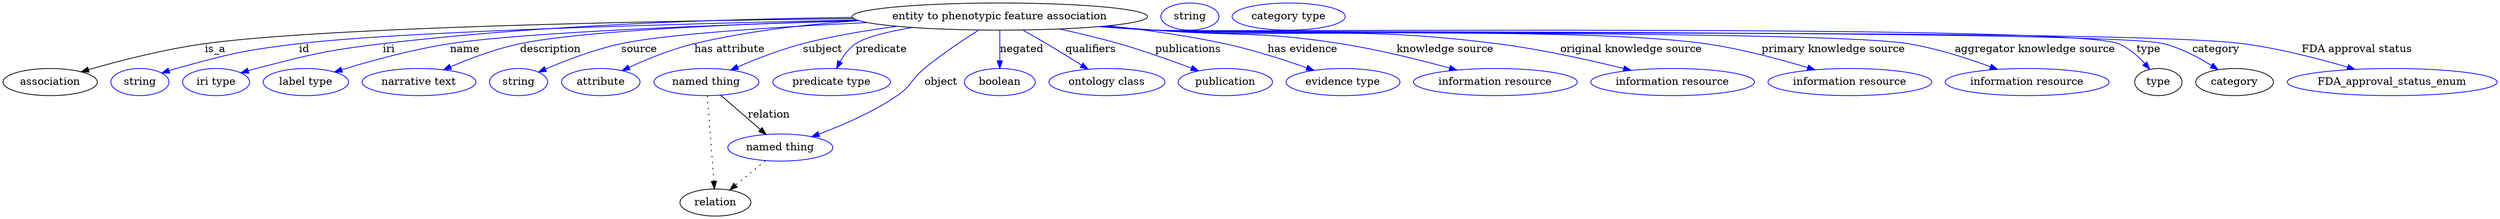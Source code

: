 digraph {
	graph [bb="0,0,3303.5,283"];
	node [label="\N"];
	"entity to phenotypic feature association"	[height=0.5,
		label="entity to phenotypic feature association",
		pos="1320.4,265",
		width=5.4342];
	association	[height=0.5,
		pos="62.394,178",
		width=1.7332];
	"entity to phenotypic feature association" -> association	[label=is_a,
		lp="281.39,221.5",
		pos="e,103.53,191.69 1126.7,262.33 869.13,259.29 427.66,250.97 267.39,229 214.08,221.69 154.46,206.31 113.32,194.52"];
	id	[color=blue,
		height=0.5,
		label=string,
		pos="181.39,178",
		width=1.0652];
	"entity to phenotypic feature association" -> id	[color=blue,
		label=id,
		lp="399.39,221.5",
		pos="e,210.38,190 1130.7,260.47 901.66,255.58 530.07,245.42 392.39,229 319,220.25 300.63,215.72 229.39,196 226.28,195.14 223.09,194.18 \
219.89,193.16",
		style=solid];
	iri	[color=blue,
		height=0.5,
		label="iri type",
		pos="282.39,178",
		width=1.2277];
	"entity to phenotypic feature association" -> iri	[color=blue,
		label=iri,
		lp="511.39,221.5",
		pos="e,315.3,190.21 1124.9,263.9 959.01,261.85 714.86,254.15 503.39,229 427.83,220.01 409.08,214.99 335.39,196 332.02,195.13 328.54,194.17 \
325.05,193.16",
		style=solid];
	name	[color=blue,
		height=0.5,
		label="label type",
		pos="401.39,178",
		width=1.5707];
	"entity to phenotypic feature association" -> name	[color=blue,
		label=name,
		lp="612.39,221.5",
		pos="e,439.32,191.43 1134,259.44 953.44,254.23 692.77,244.38 592.39,229 542.79,221.4 487.45,206.14 449.16,194.46",
		style=solid];
	description	[color=blue,
		height=0.5,
		label="narrative text",
		pos="551.39,178",
		width=2.0943];
	"entity to phenotypic feature association" -> description	[color=blue,
		label=description,
		lp="724.89,221.5",
		pos="e,583.63,194.3 1132.3,259.95 976.12,255.42 766.77,246.32 684.39,229 652.82,222.36 618.79,209.45 593.06,198.42",
		style=solid];
	source	[color=blue,
		height=0.5,
		label=string,
		pos="683.39,178",
		width=1.0652];
	"entity to phenotypic feature association" -> source	[color=blue,
		label=source,
		lp="842.39,221.5",
		pos="e,709.62,191.27 1144.6,257.04 1025.3,251.3 878.71,241.99 818.39,229 783.58,221.5 745.69,206.86 718.94,195.35",
		style=solid];
	"has attribute"	[color=blue,
		height=0.5,
		label=attribute,
		pos="791.39,178",
		width=1.4443];
	"entity to phenotypic feature association" -> "has attribute"	[color=blue,
		label="has attribute",
		lp="962.39,221.5",
		pos="e,819.66,193.22 1134.1,259.49 1064.7,254.79 985.75,245.83 915.39,229 885.3,221.8 852.92,208.54 828.8,197.49",
		style=solid];
	subject	[color=blue,
		height=0.5,
		label="named thing",
		pos="931.39,178",
		width=1.9318];
	"entity to phenotypic feature association" -> subject	[color=blue,
		label=subject,
		lp="1085.4,221.5",
		pos="e,963.57,194.05 1184.4,252.01 1143.8,246.76 1099.5,239.35 1059.4,229 1029.7,221.33 997.6,208.77 972.96,198.16",
		style=solid];
	predicate	[color=blue,
		height=0.5,
		label="predicate type",
		pos="1097.4,178",
		width=2.1665];
	"entity to phenotypic feature association" -> predicate	[color=blue,
		label=predicate,
		lp="1163.4,221.5",
		pos="e,1104,196.02 1204.6,250.48 1172.4,245.05 1142.7,237.93 1129.4,229 1120.6,223.12 1113.8,213.94 1108.7,205.04",
		style=solid];
	object	[color=blue,
		height=0.5,
		label="named thing",
		pos="1029.4,91",
		width=1.9318];
	"entity to phenotypic feature association" -> object	[color=blue,
		label=object,
		lp="1242.4,178",
		pos="e,1071,105.47 1292.7,247.14 1272,234.12 1243.5,215.14 1220.4,196 1203,181.57 1203.1,172.77 1184.4,160 1152.3,138.07 1112,120.64 \
1080.5,108.92",
		style=solid];
	negated	[color=blue,
		height=0.5,
		label=boolean,
		pos="1320.4,178",
		width=1.2999];
	"entity to phenotypic feature association" -> negated	[color=blue,
		label=negated,
		lp="1349.4,221.5",
		pos="e,1320.4,196.18 1320.4,246.8 1320.4,235.16 1320.4,219.55 1320.4,206.24",
		style=solid];
	qualifiers	[color=blue,
		height=0.5,
		label="ontology class",
		pos="1461.4,178",
		width=2.1304];
	"entity to phenotypic feature association" -> qualifiers	[color=blue,
		label=qualifiers,
		lp="1440.9,221.5",
		pos="e,1436.7,195.09 1350.8,247.21 1360.9,241.54 1372.2,235.09 1382.4,229 1397.5,219.98 1413.9,209.64 1427.9,200.72",
		style=solid];
	publications	[color=blue,
		height=0.5,
		label=publication,
		pos="1618.4,178",
		width=1.7332];
	"entity to phenotypic feature association" -> publications	[color=blue,
		label=publications,
		lp="1569.4,221.5",
		pos="e,1583.1,192.98 1399.6,248.48 1425,242.97 1453,236.31 1478.4,229 1510.6,219.71 1546.3,206.96 1573.5,196.66",
		style=solid];
	"has evidence"	[color=blue,
		height=0.5,
		label="evidence type",
		pos="1774.4,178",
		width=2.0943];
	"entity to phenotypic feature association" -> "has evidence"	[color=blue,
		label="has evidence",
		lp="1720.9,221.5",
		pos="e,1735.9,193.53 1463.7,252.7 1512.8,247.36 1567.8,239.72 1617.4,229 1654.6,220.96 1695.6,207.76 1726.3,196.95",
		style=solid];
	"knowledge source"	[color=blue,
		height=0.5,
		label="information resource",
		pos="1976.4,178",
		width=3.015];
	"entity to phenotypic feature association" -> "knowledge source"	[color=blue,
		label="knowledge source",
		lp="1909.9,221.5",
		pos="e,1925.5,193.92 1459.3,252.3 1481.4,250.49 1504,248.67 1525.4,247 1634.7,238.47 1663.1,246.05 1771.4,229 1820.5,221.26 1875.2,207.67 \
1915.8,196.6",
		style=solid];
	"original knowledge source"	[color=blue,
		height=0.5,
		label="information resource",
		pos="2211.4,178",
		width=3.015];
	"entity to phenotypic feature association" -> "original knowledge source"	[color=blue,
		label="original knowledge source",
		lp="2156.4,221.5",
		pos="e,2156.3,193.62 1455.4,251.97 1478.7,250.13 1502.8,248.39 1525.4,247 1726.5,234.67 1778.5,254.23 1978.4,229 2035.8,221.76 2099.9,\
207.53 2146.4,196.09",
		style=solid];
	"primary knowledge source"	[color=blue,
		height=0.5,
		label="information resource",
		pos="2446.4,178",
		width=3.015];
	"entity to phenotypic feature association" -> "primary knowledge source"	[color=blue,
		label="primary knowledge source",
		lp="2424.4,221.5",
		pos="e,2399.7,194.4 1453.7,251.81 1477.6,249.96 1502.2,248.25 1525.4,247 1687.2,238.3 2093.9,251.57 2254.4,229 2300.7,222.48 2352,208.8 \
2389.8,197.39",
		style=solid];
	"aggregator knowledge source"	[color=blue,
		height=0.5,
		label="information resource",
		pos="2681.4,178",
		width=3.015];
	"entity to phenotypic feature association" -> "aggregator knowledge source"	[color=blue,
		label="aggregator knowledge source",
		lp="2691.9,221.5",
		pos="e,2642.2,194.88 1452.9,251.75 1477,249.88 1501.9,248.18 1525.4,247 1636.2,241.41 2413.9,246.92 2523.4,229 2560.9,222.86 2601.8,209.72 \
2632.6,198.46",
		style=solid];
	type	[height=0.5,
		pos="2855.4,178",
		width=0.86659];
	"entity to phenotypic feature association" -> type	[color=blue,
		label=type,
		lp="2842.4,221.5",
		pos="e,2843.9,194.92 1452.6,251.69 1476.8,249.82 1501.9,248.14 1525.4,247 1596.3,243.57 2736.6,255.66 2802.4,229 2815.9,223.52 2828,212.85 \
2837.2,202.77",
		style=solid];
	category	[height=0.5,
		pos="2956.4,178",
		width=1.4263];
	"entity to phenotypic feature association" -> category	[color=blue,
		label=category,
		lp="2931.9,221.5",
		pos="e,2934.5,194.56 1452.4,251.7 1476.6,249.82 1501.8,248.14 1525.4,247 1599.6,243.43 2790.4,247.46 2862.4,229 2885,223.21 2908.1,211 \
2925.8,200.1",
		style=solid];
	"FDA approval status"	[color=blue,
		height=0.5,
		label=FDA_approval_status_enum,
		pos="3164.4,178",
		width=3.8635];
	"entity to phenotypic feature association" -> "FDA approval status"	[color=blue,
		label="FDA approval status",
		lp="3117.9,221.5",
		pos="e,3115.2,194.93 1452.4,251.68 1476.6,249.81 1501.8,248.13 1525.4,247 1685.4,239.37 2808.5,249.85 2967.4,229 3014.4,222.82 3066.4,\
209.34 3105.2,197.93",
		style=solid];
	subject -> object	[label=relation,
		lp="1014.4,134.5",
		pos="e,1010.6,108.34 950.29,160.61 965.2,147.68 986.19,129.47 1002.8,115.07"];
	relation	[height=0.5,
		pos="943.39,18",
		width=1.2999];
	subject -> relation	[pos="e,942.09,36.188 932.7,159.79 934.78,132.48 938.84,78.994 941.31,46.38",
		style=dotted];
	object -> relation	[pos="e,962.35,34.647 1009.4,73.533 997.81,63.922 982.97,51.669 970.3,41.213",
		style=dotted];
	association_type	[color=blue,
		height=0.5,
		label=string,
		pos="1572.4,265",
		width=1.0652];
	association_category	[color=blue,
		height=0.5,
		label="category type",
		pos="1703.4,265",
		width=2.0762];
}
